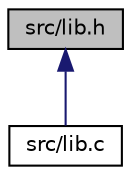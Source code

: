 digraph "src/lib.h"
{
 // LATEX_PDF_SIZE
  edge [fontname="Helvetica",fontsize="10",labelfontname="Helvetica",labelfontsize="10"];
  node [fontname="Helvetica",fontsize="10",shape=record];
  Node1 [label="src/lib.h",height=0.2,width=0.4,color="black", fillcolor="grey75", style="filled", fontcolor="black",tooltip="Файл з описом структури тварини, перерахуванням типу тварин та функцій оперування тваринами"];
  Node1 -> Node2 [dir="back",color="midnightblue",fontsize="10",style="solid"];
  Node2 [label="src/lib.c",height=0.2,width=0.4,color="black", fillcolor="white", style="filled",URL="$lib_8c.html",tooltip="Файл з реалізацією функцій оперування тваринами"];
}
